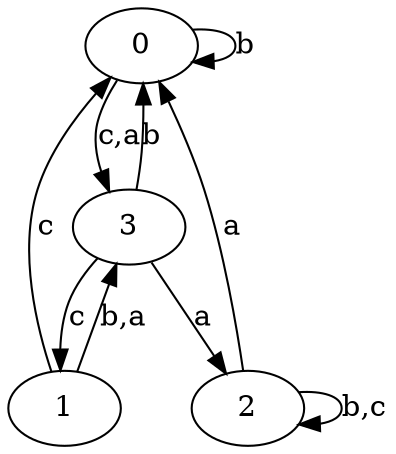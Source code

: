 digraph {
 ranksep=0.5;
 d2tdocpreamble = "\usetikzlibrary{automata}";
 d2tfigpreamble = "\tikzstyle{every state}= [ draw=blue!50,very thick,fill=blue!20]  \tikzstyle{auto}= [fill=white]";
 node [style="state"];
 edge [lblstyle="auto",topath="bend right", len=4  ]
  "0" [label="0",style = "state, initial"];
  "1" [label="1",];
  "2" [label="2",];
  "3" [label="3",style = "state, accepting"];
  "0" -> "0" [label="b",topath="loop above"];
  "0" -> "3" [label="c,a"];
  "1" -> "0" [label="c"];
  "1" -> "3" [label="b,a"];
  "2" -> "0" [label="a"];
  "2" -> "2" [label="b,c",topath="loop above"];
  "3" -> "0" [label="b"];
  "3" -> "1" [label="c"];
  "3" -> "2" [label="a"];
}